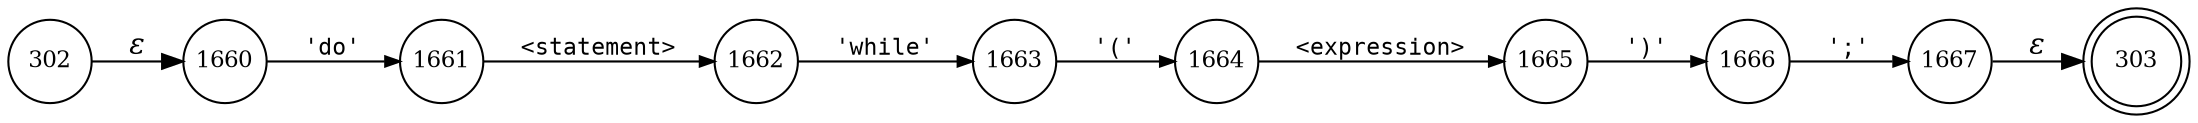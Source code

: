 digraph ATN {
rankdir=LR;
s303[fontsize=11, label="303", shape=doublecircle, fixedsize=true, width=.6];
s1664[fontsize=11,label="1664", shape=circle, fixedsize=true, width=.55, peripheries=1];
s1665[fontsize=11,label="1665", shape=circle, fixedsize=true, width=.55, peripheries=1];
s1666[fontsize=11,label="1666", shape=circle, fixedsize=true, width=.55, peripheries=1];
s1667[fontsize=11,label="1667", shape=circle, fixedsize=true, width=.55, peripheries=1];
s1660[fontsize=11,label="1660", shape=circle, fixedsize=true, width=.55, peripheries=1];
s1661[fontsize=11,label="1661", shape=circle, fixedsize=true, width=.55, peripheries=1];
s302[fontsize=11,label="302", shape=circle, fixedsize=true, width=.55, peripheries=1];
s1662[fontsize=11,label="1662", shape=circle, fixedsize=true, width=.55, peripheries=1];
s1663[fontsize=11,label="1663", shape=circle, fixedsize=true, width=.55, peripheries=1];
s302 -> s1660 [fontname="Times-Italic", label="&epsilon;"];
s1660 -> s1661 [fontsize=11, fontname="Courier", arrowsize=.7, label = "'do'", arrowhead = normal];
s1661 -> s1662 [fontsize=11, fontname="Courier", arrowsize=.7, label = "<statement>", arrowhead = normal];
s1662 -> s1663 [fontsize=11, fontname="Courier", arrowsize=.7, label = "'while'", arrowhead = normal];
s1663 -> s1664 [fontsize=11, fontname="Courier", arrowsize=.7, label = "'('", arrowhead = normal];
s1664 -> s1665 [fontsize=11, fontname="Courier", arrowsize=.7, label = "<expression>", arrowhead = normal];
s1665 -> s1666 [fontsize=11, fontname="Courier", arrowsize=.7, label = "')'", arrowhead = normal];
s1666 -> s1667 [fontsize=11, fontname="Courier", arrowsize=.7, label = "';'", arrowhead = normal];
s1667 -> s303 [fontname="Times-Italic", label="&epsilon;"];
}